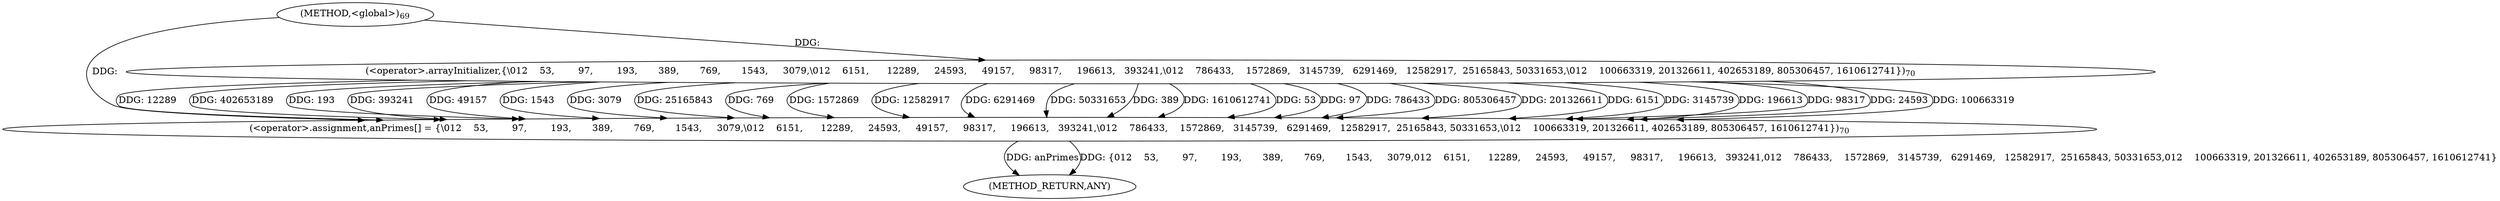 digraph "&lt;global&gt;" {  
"4886" [label = <(METHOD,&lt;global&gt;)<SUB>69</SUB>> ]
"5881" [label = <(METHOD_RETURN,ANY)> ]
"4907" [label = <(&lt;operator&gt;.assignment,anPrimes[] = {\012    53,        97,        193,       389,       769,       1543,     3079,\012    6151,      12289,     24593,     49157,     98317,     196613,   393241,\012    786433,    1572869,   3145739,   6291469,   12582917,  25165843, 50331653,\012    100663319, 201326611, 402653189, 805306457, 1610612741})<SUB>70</SUB>> ]
"4909" [label = <(&lt;operator&gt;.arrayInitializer,{\012    53,        97,        193,       389,       769,       1543,     3079,\012    6151,      12289,     24593,     49157,     98317,     196613,   393241,\012    786433,    1572869,   3145739,   6291469,   12582917,  25165843, 50331653,\012    100663319, 201326611, 402653189, 805306457, 1610612741})<SUB>70</SUB>> ]
  "4907" -> "5881"  [ label = "DDG: anPrimes"] 
  "4907" -> "5881"  [ label = "DDG: {\012    53,        97,        193,       389,       769,       1543,     3079,\012    6151,      12289,     24593,     49157,     98317,     196613,   393241,\012    786433,    1572869,   3145739,   6291469,   12582917,  25165843, 50331653,\012    100663319, 201326611, 402653189, 805306457, 1610612741}"] 
  "4909" -> "4907"  [ label = "DDG: 12289"] 
  "4909" -> "4907"  [ label = "DDG: 402653189"] 
  "4909" -> "4907"  [ label = "DDG: 193"] 
  "4909" -> "4907"  [ label = "DDG: 393241"] 
  "4909" -> "4907"  [ label = "DDG: 49157"] 
  "4909" -> "4907"  [ label = "DDG: 1543"] 
  "4909" -> "4907"  [ label = "DDG: 3079"] 
  "4909" -> "4907"  [ label = "DDG: 25165843"] 
  "4909" -> "4907"  [ label = "DDG: 769"] 
  "4909" -> "4907"  [ label = "DDG: 1572869"] 
  "4909" -> "4907"  [ label = "DDG: 12582917"] 
  "4909" -> "4907"  [ label = "DDG: 6291469"] 
  "4909" -> "4907"  [ label = "DDG: 50331653"] 
  "4909" -> "4907"  [ label = "DDG: 389"] 
  "4909" -> "4907"  [ label = "DDG: 1610612741"] 
  "4909" -> "4907"  [ label = "DDG: 53"] 
  "4909" -> "4907"  [ label = "DDG: 97"] 
  "4909" -> "4907"  [ label = "DDG: 786433"] 
  "4909" -> "4907"  [ label = "DDG: 805306457"] 
  "4909" -> "4907"  [ label = "DDG: 201326611"] 
  "4909" -> "4907"  [ label = "DDG: 6151"] 
  "4909" -> "4907"  [ label = "DDG: 3145739"] 
  "4909" -> "4907"  [ label = "DDG: 196613"] 
  "4909" -> "4907"  [ label = "DDG: 98317"] 
  "4909" -> "4907"  [ label = "DDG: 24593"] 
  "4909" -> "4907"  [ label = "DDG: 100663319"] 
  "4886" -> "4907"  [ label = "DDG: "] 
  "4886" -> "4909"  [ label = "DDG: "] 
}
